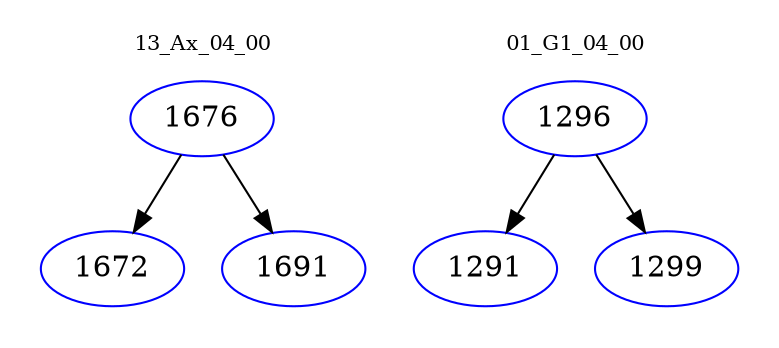 digraph{
subgraph cluster_0 {
color = white
label = "13_Ax_04_00";
fontsize=10;
T0_1676 [label="1676", color="blue"]
T0_1676 -> T0_1672 [color="black"]
T0_1672 [label="1672", color="blue"]
T0_1676 -> T0_1691 [color="black"]
T0_1691 [label="1691", color="blue"]
}
subgraph cluster_1 {
color = white
label = "01_G1_04_00";
fontsize=10;
T1_1296 [label="1296", color="blue"]
T1_1296 -> T1_1291 [color="black"]
T1_1291 [label="1291", color="blue"]
T1_1296 -> T1_1299 [color="black"]
T1_1299 [label="1299", color="blue"]
}
}
